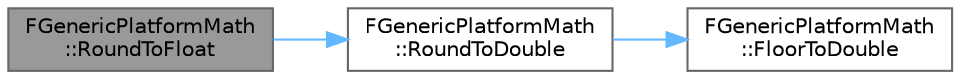 digraph "FGenericPlatformMath::RoundToFloat"
{
 // INTERACTIVE_SVG=YES
 // LATEX_PDF_SIZE
  bgcolor="transparent";
  edge [fontname=Helvetica,fontsize=10,labelfontname=Helvetica,labelfontsize=10];
  node [fontname=Helvetica,fontsize=10,shape=box,height=0.2,width=0.4];
  rankdir="LR";
  Node1 [id="Node000001",label="FGenericPlatformMath\l::RoundToFloat",height=0.2,width=0.4,color="gray40", fillcolor="grey60", style="filled", fontcolor="black",tooltip=" "];
  Node1 -> Node2 [id="edge1_Node000001_Node000002",color="steelblue1",style="solid",tooltip=" "];
  Node2 [id="Node000002",label="FGenericPlatformMath\l::RoundToDouble",height=0.2,width=0.4,color="grey40", fillcolor="white", style="filled",URL="$dd/d7b/structFGenericPlatformMath.html#a3ee11070c5d6655f5c52196b4f500149",tooltip="Converts a double to the nearest integer."];
  Node2 -> Node3 [id="edge2_Node000002_Node000003",color="steelblue1",style="solid",tooltip=" "];
  Node3 [id="Node000003",label="FGenericPlatformMath\l::FloorToDouble",height=0.2,width=0.4,color="grey40", fillcolor="white", style="filled",URL="$dd/d7b/structFGenericPlatformMath.html#a67dbda7ba073ffa1fb87e401acf081e9",tooltip="Converts a double to a less or equal integer."];
}
